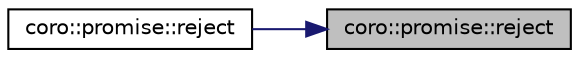 digraph "coro::promise::reject"
{
 // LATEX_PDF_SIZE
  edge [fontname="Helvetica",fontsize="10",labelfontname="Helvetica",labelfontsize="10"];
  node [fontname="Helvetica",fontsize="10",shape=record];
  rankdir="RL";
  Node1 [label="coro::promise::reject",height=0.2,width=0.4,color="black", fillcolor="grey75", style="filled", fontcolor="black",tooltip="reject or cancel the future with exception"];
  Node1 -> Node2 [dir="back",color="midnightblue",fontsize="10",style="solid",fontname="Helvetica"];
  Node2 [label="coro::promise::reject",height=0.2,width=0.4,color="black", fillcolor="white", style="filled",URL="$classcoro_1_1promise_a99dea8ea4b53faad6b07a7a67534d0aa.html#a99dea8ea4b53faad6b07a7a67534d0aa",tooltip="Reject with exception."];
}
